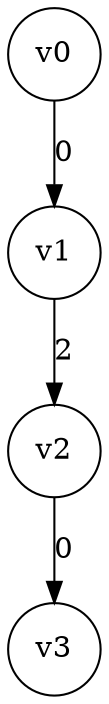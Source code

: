 digraph
{
	node [shape=circle, label="v0"] 0;
	node [shape=circle, label="v1"] 1;
	node [shape=circle, label="v2"] 2;
	node [shape=circle, label="v3"] 3;
	0 -> 1 [label="0"]
	1 -> 2 [label="2"]
	2 -> 3 [label="0"]
}
